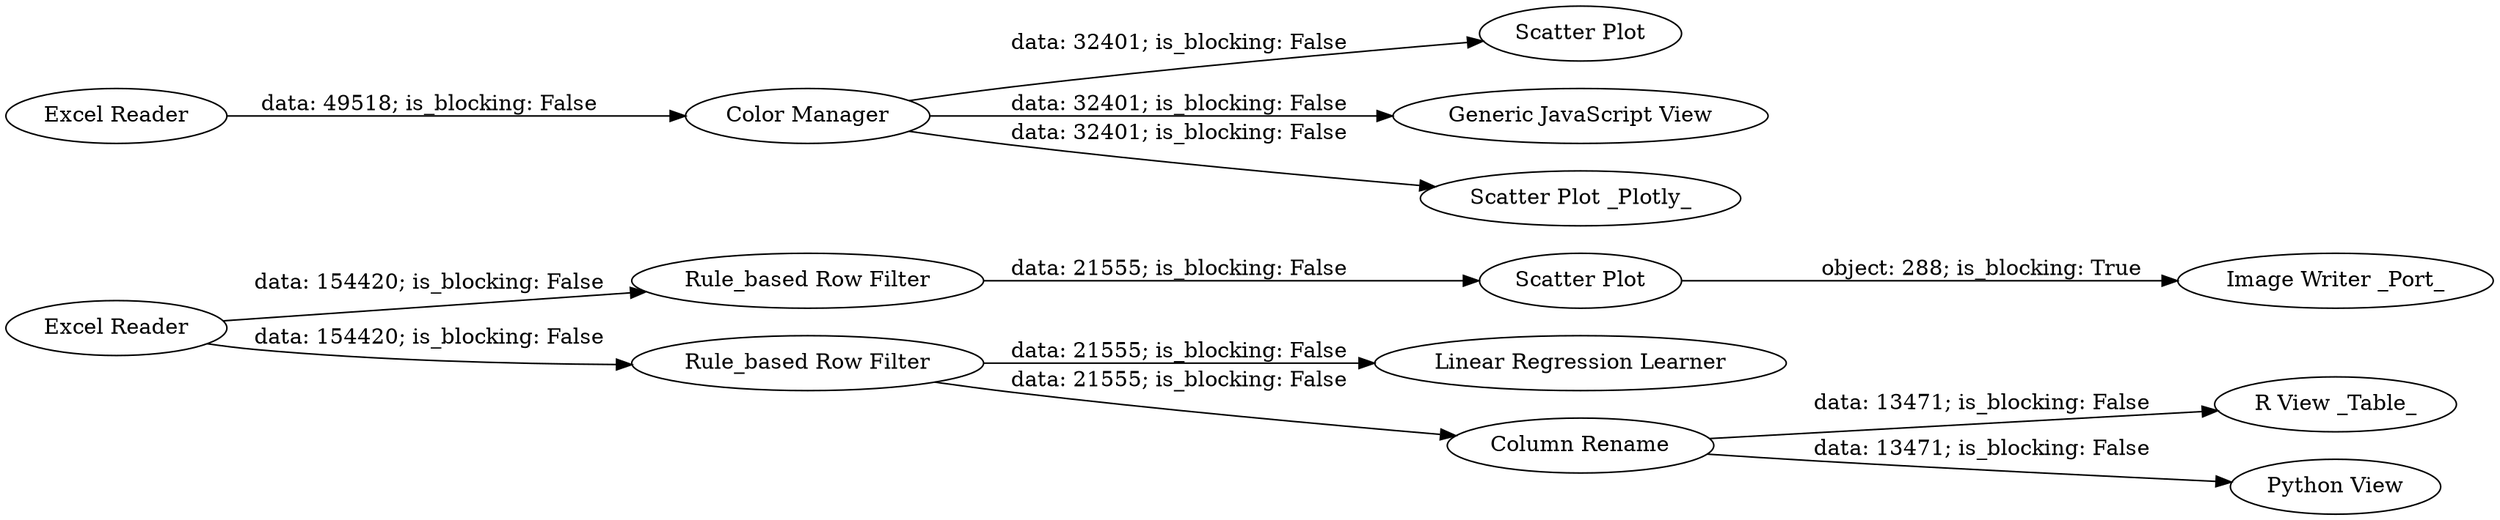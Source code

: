 digraph {
	"6328088122297669034_97" [label="R View _Table_"]
	"6328088122297669034_22" [label="Scatter Plot"]
	"6328088122297669034_2" [label="Rule_based Row Filter"]
	"6328088122297669034_20" [label="Excel Reader"]
	"6328088122297669034_24" [label="Image Writer _Port_"]
	"6328088122297669034_26" [label="Color Manager"]
	"6328088122297669034_36" [label="Generic JavaScript View"]
	"6328088122297669034_32" [label="Linear Regression Learner"]
	"6328088122297669034_1" [label="Excel Reader"]
	"6328088122297669034_96" [label="Python View"]
	"6328088122297669034_99" [label="Scatter Plot _Plotly_"]
	"6328088122297669034_33" [label="Rule_based Row Filter"]
	"6328088122297669034_98" [label="Column Rename"]
	"6328088122297669034_23" [label="Scatter Plot"]
	"6328088122297669034_26" -> "6328088122297669034_36" [label="data: 32401; is_blocking: False"]
	"6328088122297669034_26" -> "6328088122297669034_99" [label="data: 32401; is_blocking: False"]
	"6328088122297669034_20" -> "6328088122297669034_26" [label="data: 49518; is_blocking: False"]
	"6328088122297669034_2" -> "6328088122297669034_23" [label="data: 21555; is_blocking: False"]
	"6328088122297669034_1" -> "6328088122297669034_33" [label="data: 154420; is_blocking: False"]
	"6328088122297669034_33" -> "6328088122297669034_32" [label="data: 21555; is_blocking: False"]
	"6328088122297669034_26" -> "6328088122297669034_22" [label="data: 32401; is_blocking: False"]
	"6328088122297669034_1" -> "6328088122297669034_2" [label="data: 154420; is_blocking: False"]
	"6328088122297669034_23" -> "6328088122297669034_24" [label="object: 288; is_blocking: True"]
	"6328088122297669034_98" -> "6328088122297669034_96" [label="data: 13471; is_blocking: False"]
	"6328088122297669034_33" -> "6328088122297669034_98" [label="data: 21555; is_blocking: False"]
	"6328088122297669034_98" -> "6328088122297669034_97" [label="data: 13471; is_blocking: False"]
	rankdir=LR
}
